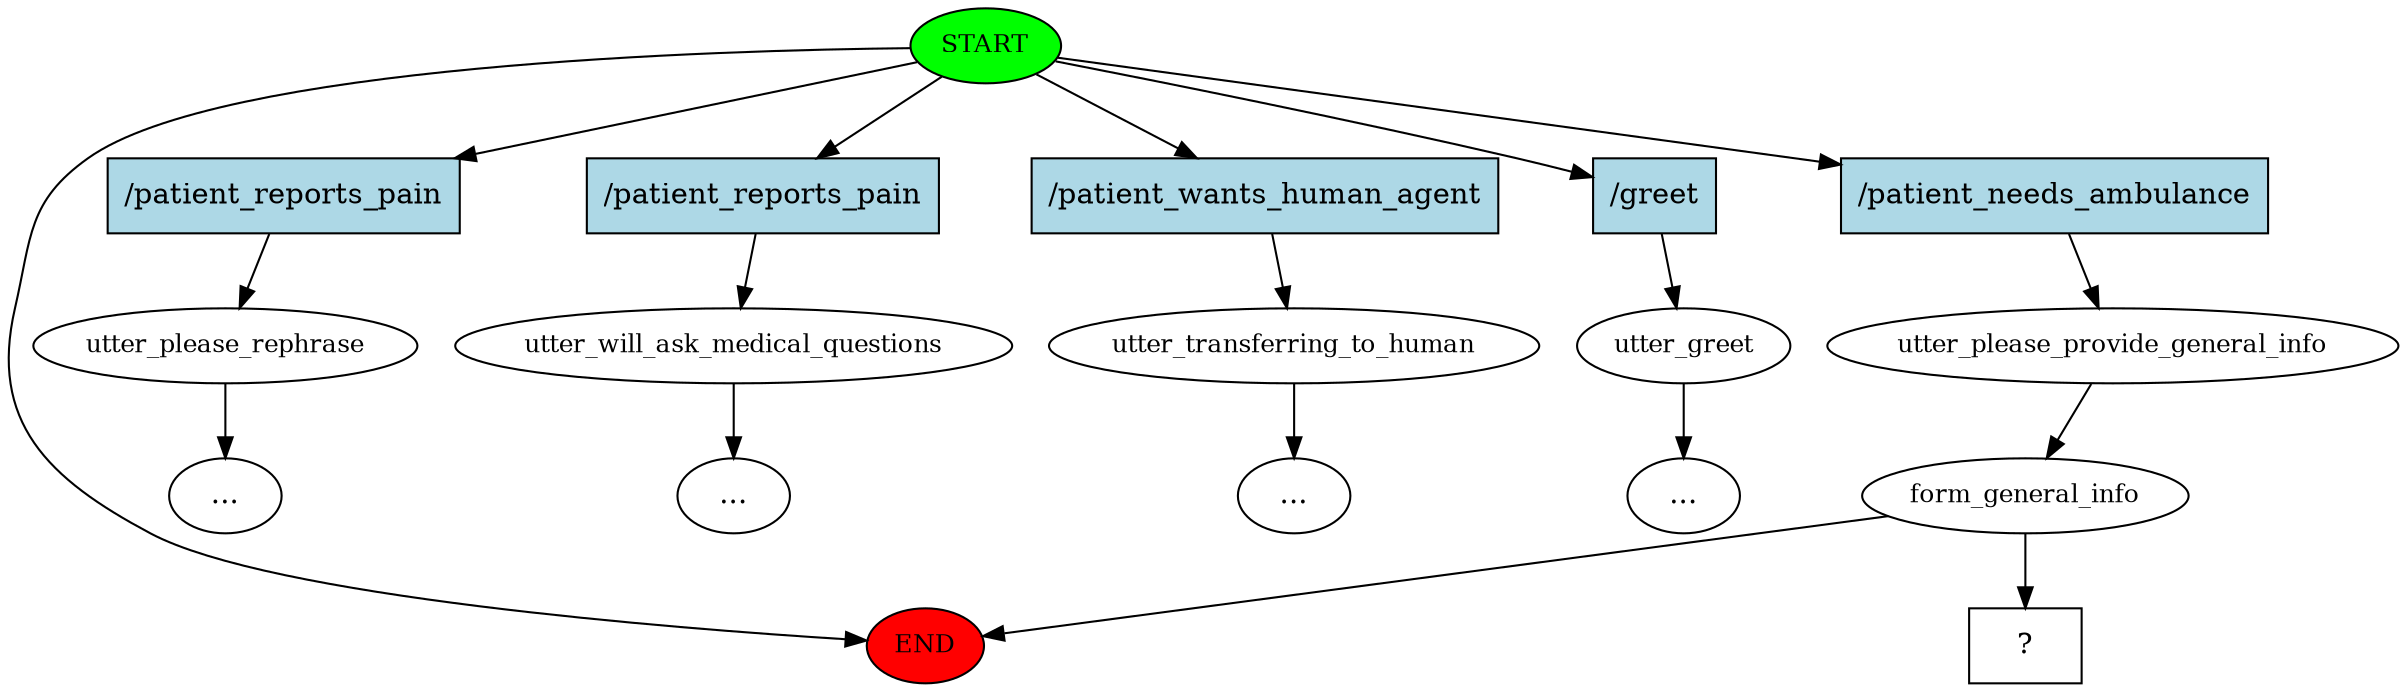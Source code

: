 digraph  {
0 [class="start active", fillcolor=green, fontsize=12, label=START, style=filled];
"-1" [class=end, fillcolor=red, fontsize=12, label=END, style=filled];
1 [class="", fontsize=12, label=utter_please_rephrase];
"-3" [class=ellipsis, label="..."];
2 [class="", fontsize=12, label=utter_will_ask_medical_questions];
"-4" [class=ellipsis, label="..."];
3 [class="", fontsize=12, label=utter_transferring_to_human];
"-5" [class=ellipsis, label="..."];
4 [class="", fontsize=12, label=utter_greet];
"-7" [class=ellipsis, label="..."];
6 [class=active, fontsize=12, label=utter_please_provide_general_info];
7 [class=active, fontsize=12, label=form_general_info];
10 [class="intent dashed active", label="  ?  ", shape=rect];
11 [class=intent, fillcolor=lightblue, label="/patient_reports_pain", shape=rect, style=filled];
12 [class=intent, fillcolor=lightblue, label="/patient_reports_pain", shape=rect, style=filled];
13 [class=intent, fillcolor=lightblue, label="/patient_wants_human_agent", shape=rect, style=filled];
14 [class=intent, fillcolor=lightblue, label="/greet", shape=rect, style=filled];
15 [class="intent active", fillcolor=lightblue, label="/patient_needs_ambulance", shape=rect, style=filled];
0 -> "-1"  [class="", key=NONE, label=""];
0 -> 11  [class="", key=0];
0 -> 12  [class="", key=0];
0 -> 13  [class="", key=0];
0 -> 14  [class="", key=0];
0 -> 15  [class=active, key=0];
1 -> "-3"  [class="", key=NONE, label=""];
2 -> "-4"  [class="", key=NONE, label=""];
3 -> "-5"  [class="", key=NONE, label=""];
4 -> "-7"  [class="", key=NONE, label=""];
6 -> 7  [class=active, key=NONE, label=""];
7 -> "-1"  [class="", key=NONE, label=""];
7 -> 10  [class=active, key=NONE, label=""];
11 -> 1  [class="", key=0];
12 -> 2  [class="", key=0];
13 -> 3  [class="", key=0];
14 -> 4  [class="", key=0];
15 -> 6  [class=active, key=0];
}
